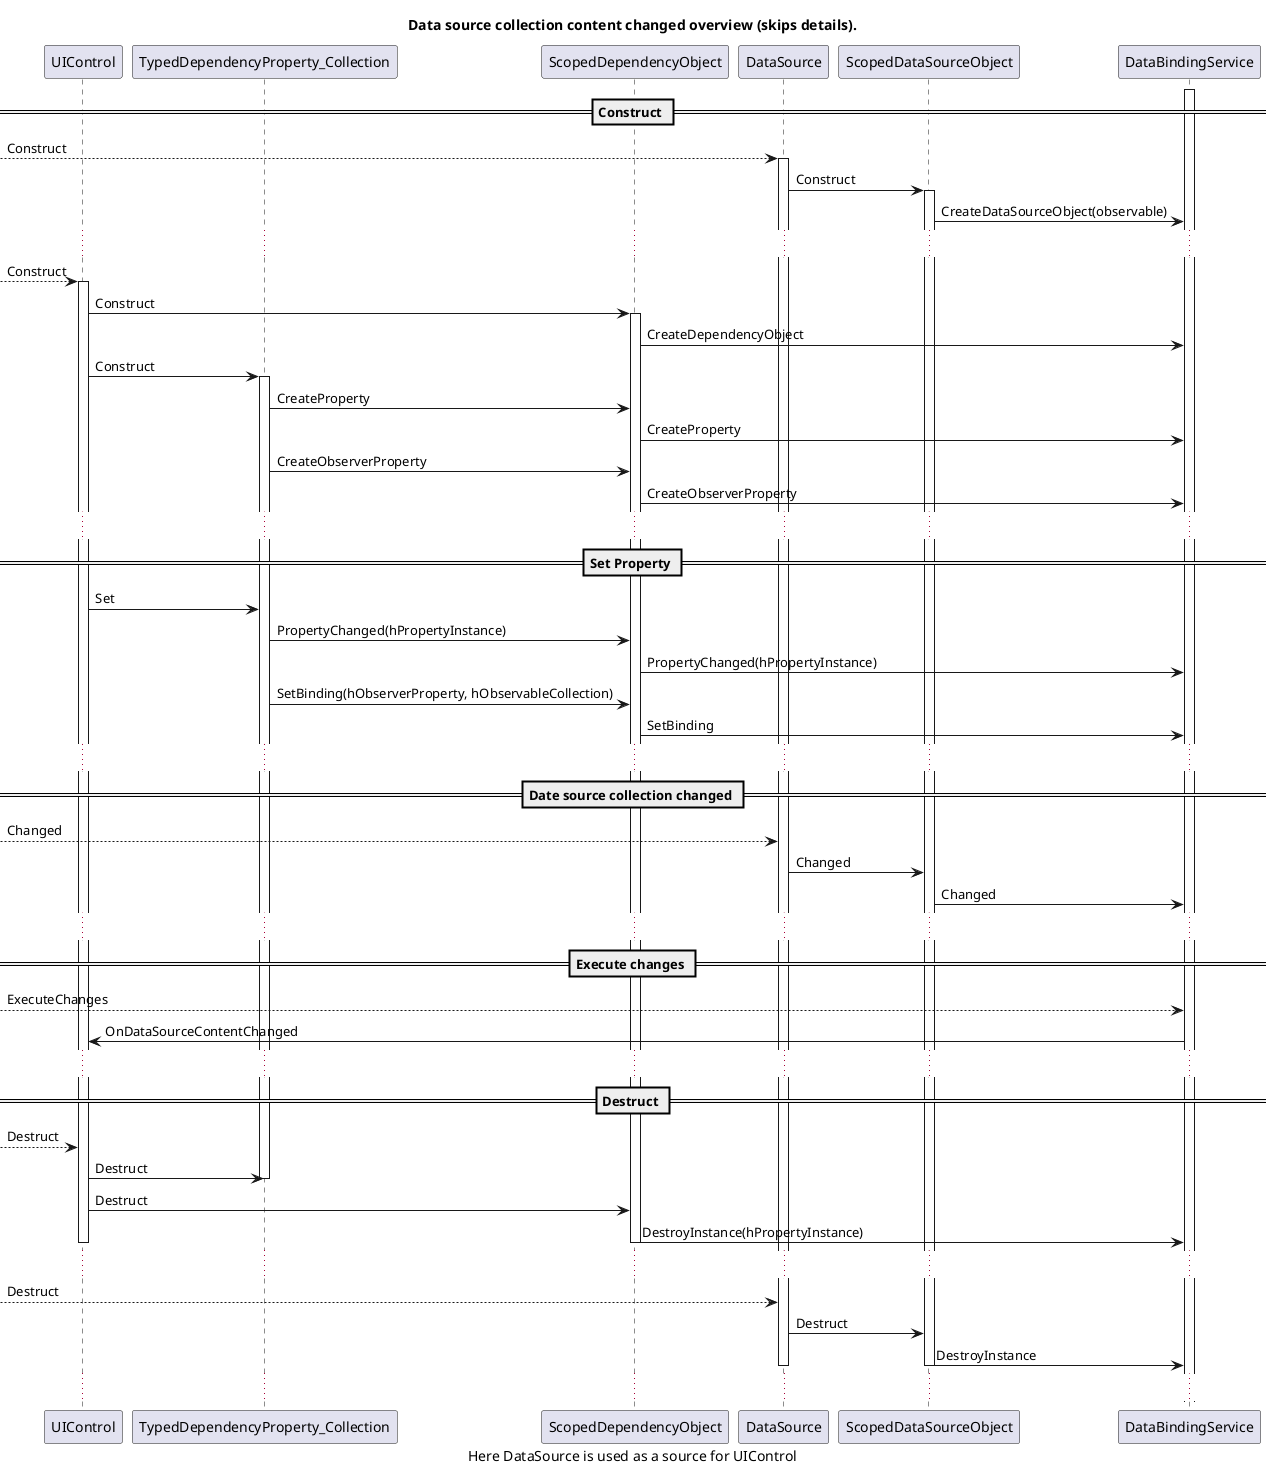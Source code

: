 @startuml FslDemoService.DataBinding Overview

title Data source collection content changed overview (skips details). 
caption Here DataSource is used as a source for UIControl

participant UIControl
participant TypedDependencyProperty_Collection
participant ScopedDependencyObject
participant DataSource
participant ScopedDataSourceObject
participant DataBindingService

activate DataBindingService

== Construct ==

-->DataSource++: Construct
DataSource->ScopedDataSourceObject++: Construct
ScopedDataSourceObject->DataBindingService: CreateDataSourceObject(observable)

...

-->UIControl++: Construct
UIControl->ScopedDependencyObject++: Construct
ScopedDependencyObject->DataBindingService: CreateDependencyObject
UIControl->TypedDependencyProperty_Collection++: Construct
' The property is associated with the instance and is also destroyed when the instance is destroyed
TypedDependencyProperty_Collection->ScopedDependencyObject: CreateProperty
ScopedDependencyObject->DataBindingService: CreateProperty
TypedDependencyProperty_Collection->ScopedDependencyObject: CreateObserverProperty
ScopedDependencyObject->DataBindingService: CreateObserverProperty

...
== Set Property ==

UIControl->TypedDependencyProperty_Collection: Set
TypedDependencyProperty_Collection->ScopedDependencyObject: PropertyChanged(hPropertyInstance)
ScopedDependencyObject->DataBindingService: PropertyChanged(hPropertyInstance)
TypedDependencyProperty_Collection->ScopedDependencyObject: SetBinding(hObserverProperty, hObservableCollection)
ScopedDependencyObject->DataBindingService: SetBinding

...
== Date source collection changed ==

-->DataSource: Changed
DataSource->ScopedDataSourceObject: Changed
ScopedDataSourceObject->DataBindingService: Changed

...
== Execute changes ==

-->DataBindingService: ExecuteChanges
DataBindingService->UIControl: OnDataSourceContentChanged

...
== Destruct ==

-->UIControl: Destruct
UIControl->TypedDependencyProperty_Collection: Destruct
deactivate TypedDependencyProperty_Collection
UIControl->ScopedDependencyObject: Destruct
ScopedDependencyObject->DataBindingService: DestroyInstance(hPropertyInstance)
deactivate ScopedDependencyObject
deactivate UIControl

...
-->DataSource: Destruct
DataSource->ScopedDataSourceObject: Destruct
ScopedDataSourceObject->DataBindingService: DestroyInstance
deactivate ScopedDataSourceObject
deactivate DataSource


...

@enduml

